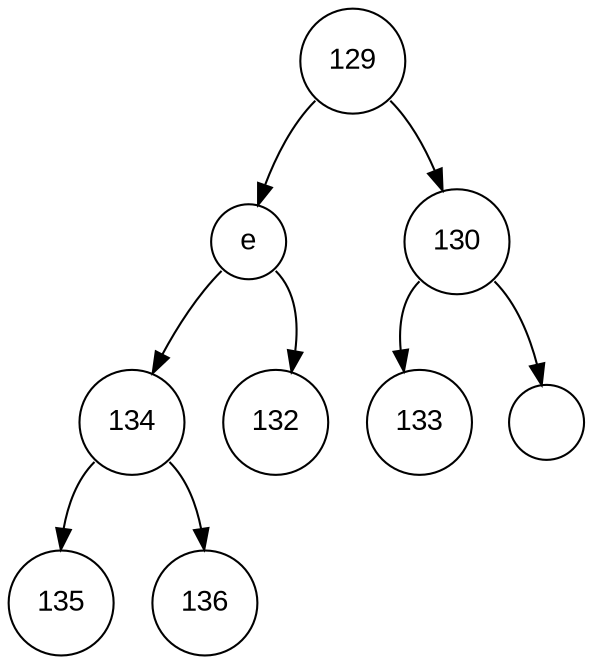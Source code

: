 digraph POT_test {
node [fontname="Arial", shape="circle", width=0.5];
129 [label = "129"]
129:sw -> 101
129:se -> 130
101 [label = "e"]
101:sw -> 134
101:se -> 132
134 [label = "134"]
134:sw -> 135
134:se -> 136
135 [label = "135"]
136 [label = "136"]
132 [label = "132"]
130 [label = "130"]
130:sw -> 133
130:se -> 32
133 [label = "133"]
32 [label = " "]
}
